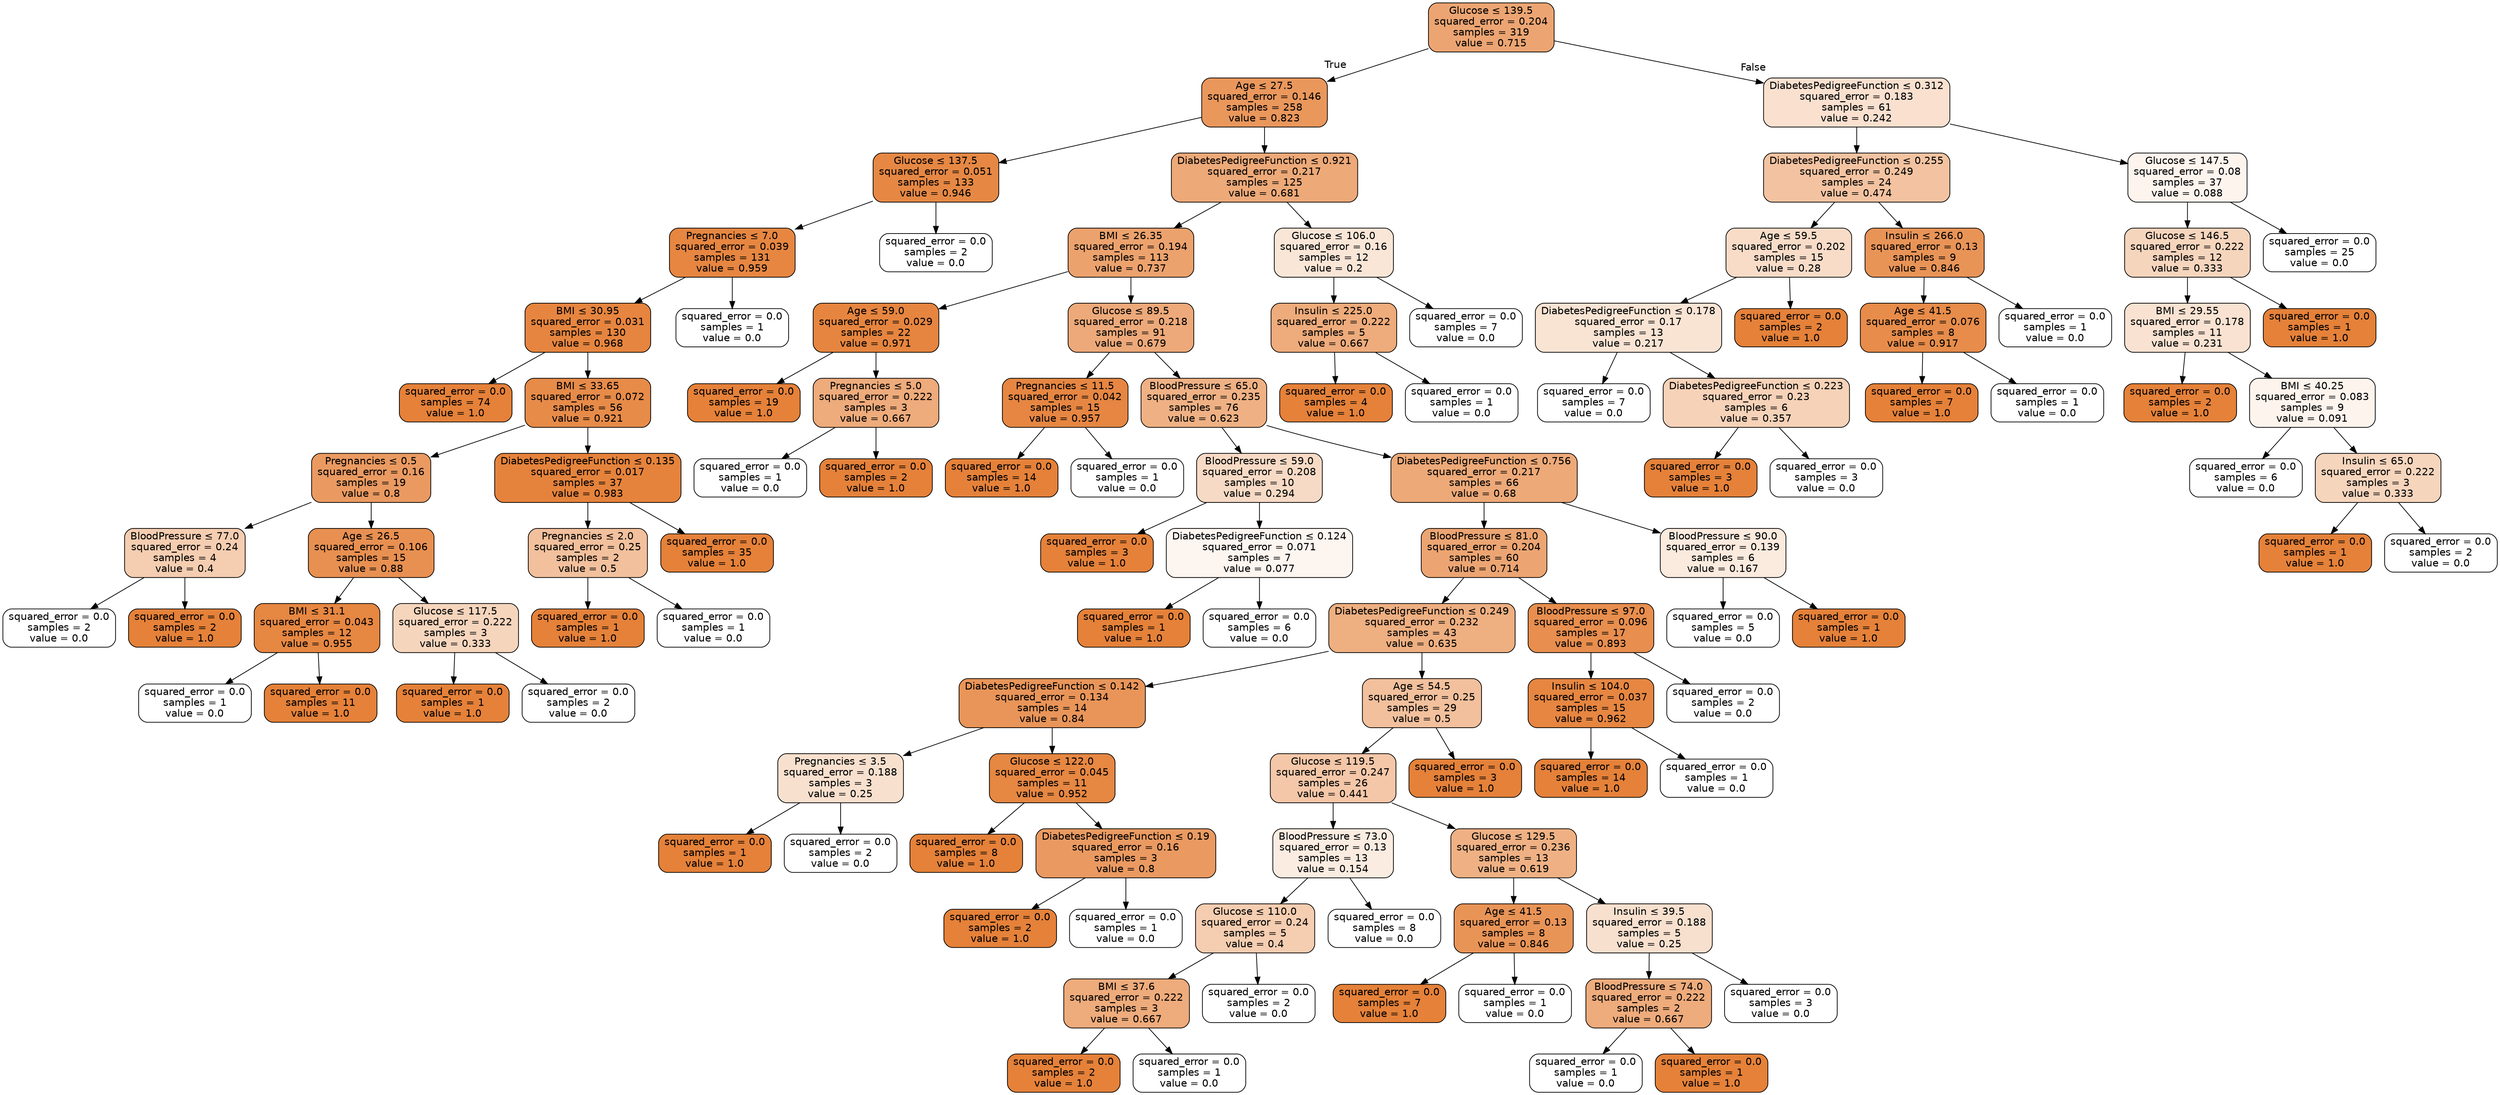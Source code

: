digraph Tree {
node [shape=box, style="filled, rounded", color="black", fontname="helvetica"] ;
edge [fontname="helvetica"] ;
0 [label=<Glucose &le; 139.5<br/>squared_error = 0.204<br/>samples = 319<br/>value = 0.715>, fillcolor="#eca572"] ;
1 [label=<Age &le; 27.5<br/>squared_error = 0.146<br/>samples = 258<br/>value = 0.823>, fillcolor="#ea975c"] ;
0 -> 1 [labeldistance=2.5, labelangle=45, headlabel="True"] ;
2 [label=<Glucose &le; 137.5<br/>squared_error = 0.051<br/>samples = 133<br/>value = 0.946>, fillcolor="#e68844"] ;
1 -> 2 ;
3 [label=<Pregnancies &le; 7.0<br/>squared_error = 0.039<br/>samples = 131<br/>value = 0.959>, fillcolor="#e68641"] ;
2 -> 3 ;
4 [label=<BMI &le; 30.95<br/>squared_error = 0.031<br/>samples = 130<br/>value = 0.968>, fillcolor="#e6853f"] ;
3 -> 4 ;
5 [label=<squared_error = 0.0<br/>samples = 74<br/>value = 1.0>, fillcolor="#e58139"] ;
4 -> 5 ;
6 [label=<BMI &le; 33.65<br/>squared_error = 0.072<br/>samples = 56<br/>value = 0.921>, fillcolor="#e78b49"] ;
4 -> 6 ;
7 [label=<Pregnancies &le; 0.5<br/>squared_error = 0.16<br/>samples = 19<br/>value = 0.8>, fillcolor="#ea9a61"] ;
6 -> 7 ;
8 [label=<BloodPressure &le; 77.0<br/>squared_error = 0.24<br/>samples = 4<br/>value = 0.4>, fillcolor="#f5cdb0"] ;
7 -> 8 ;
9 [label=<squared_error = 0.0<br/>samples = 2<br/>value = 0.0>, fillcolor="#ffffff"] ;
8 -> 9 ;
10 [label=<squared_error = 0.0<br/>samples = 2<br/>value = 1.0>, fillcolor="#e58139"] ;
8 -> 10 ;
11 [label=<Age &le; 26.5<br/>squared_error = 0.106<br/>samples = 15<br/>value = 0.88>, fillcolor="#e89051"] ;
7 -> 11 ;
12 [label=<BMI &le; 31.1<br/>squared_error = 0.043<br/>samples = 12<br/>value = 0.955>, fillcolor="#e68742"] ;
11 -> 12 ;
13 [label=<squared_error = 0.0<br/>samples = 1<br/>value = 0.0>, fillcolor="#ffffff"] ;
12 -> 13 ;
14 [label=<squared_error = 0.0<br/>samples = 11<br/>value = 1.0>, fillcolor="#e58139"] ;
12 -> 14 ;
15 [label=<Glucose &le; 117.5<br/>squared_error = 0.222<br/>samples = 3<br/>value = 0.333>, fillcolor="#f6d5bd"] ;
11 -> 15 ;
16 [label=<squared_error = 0.0<br/>samples = 1<br/>value = 1.0>, fillcolor="#e58139"] ;
15 -> 16 ;
17 [label=<squared_error = 0.0<br/>samples = 2<br/>value = 0.0>, fillcolor="#ffffff"] ;
15 -> 17 ;
18 [label=<DiabetesPedigreeFunction &le; 0.135<br/>squared_error = 0.017<br/>samples = 37<br/>value = 0.983>, fillcolor="#e5833c"] ;
6 -> 18 ;
19 [label=<Pregnancies &le; 2.0<br/>squared_error = 0.25<br/>samples = 2<br/>value = 0.5>, fillcolor="#f2c09c"] ;
18 -> 19 ;
20 [label=<squared_error = 0.0<br/>samples = 1<br/>value = 1.0>, fillcolor="#e58139"] ;
19 -> 20 ;
21 [label=<squared_error = 0.0<br/>samples = 1<br/>value = 0.0>, fillcolor="#ffffff"] ;
19 -> 21 ;
22 [label=<squared_error = 0.0<br/>samples = 35<br/>value = 1.0>, fillcolor="#e58139"] ;
18 -> 22 ;
23 [label=<squared_error = 0.0<br/>samples = 1<br/>value = 0.0>, fillcolor="#ffffff"] ;
3 -> 23 ;
24 [label=<squared_error = 0.0<br/>samples = 2<br/>value = 0.0>, fillcolor="#ffffff"] ;
2 -> 24 ;
25 [label=<DiabetesPedigreeFunction &le; 0.921<br/>squared_error = 0.217<br/>samples = 125<br/>value = 0.681>, fillcolor="#eda978"] ;
1 -> 25 ;
26 [label=<BMI &le; 26.35<br/>squared_error = 0.194<br/>samples = 113<br/>value = 0.737>, fillcolor="#eca26d"] ;
25 -> 26 ;
27 [label=<Age &le; 59.0<br/>squared_error = 0.029<br/>samples = 22<br/>value = 0.971>, fillcolor="#e6853f"] ;
26 -> 27 ;
28 [label=<squared_error = 0.0<br/>samples = 19<br/>value = 1.0>, fillcolor="#e58139"] ;
27 -> 28 ;
29 [label=<Pregnancies &le; 5.0<br/>squared_error = 0.222<br/>samples = 3<br/>value = 0.667>, fillcolor="#eeab7b"] ;
27 -> 29 ;
30 [label=<squared_error = 0.0<br/>samples = 1<br/>value = 0.0>, fillcolor="#ffffff"] ;
29 -> 30 ;
31 [label=<squared_error = 0.0<br/>samples = 2<br/>value = 1.0>, fillcolor="#e58139"] ;
29 -> 31 ;
32 [label=<Glucose &le; 89.5<br/>squared_error = 0.218<br/>samples = 91<br/>value = 0.679>, fillcolor="#eda979"] ;
26 -> 32 ;
33 [label=<Pregnancies &le; 11.5<br/>squared_error = 0.042<br/>samples = 15<br/>value = 0.957>, fillcolor="#e68642"] ;
32 -> 33 ;
34 [label=<squared_error = 0.0<br/>samples = 14<br/>value = 1.0>, fillcolor="#e58139"] ;
33 -> 34 ;
35 [label=<squared_error = 0.0<br/>samples = 1<br/>value = 0.0>, fillcolor="#ffffff"] ;
33 -> 35 ;
36 [label=<BloodPressure &le; 65.0<br/>squared_error = 0.235<br/>samples = 76<br/>value = 0.623>, fillcolor="#efb184"] ;
32 -> 36 ;
37 [label=<BloodPressure &le; 59.0<br/>squared_error = 0.208<br/>samples = 10<br/>value = 0.294>, fillcolor="#f7dac5"] ;
36 -> 37 ;
38 [label=<squared_error = 0.0<br/>samples = 3<br/>value = 1.0>, fillcolor="#e58139"] ;
37 -> 38 ;
39 [label=<DiabetesPedigreeFunction &le; 0.124<br/>squared_error = 0.071<br/>samples = 7<br/>value = 0.077>, fillcolor="#fdf5f0"] ;
37 -> 39 ;
40 [label=<squared_error = 0.0<br/>samples = 1<br/>value = 1.0>, fillcolor="#e58139"] ;
39 -> 40 ;
41 [label=<squared_error = 0.0<br/>samples = 6<br/>value = 0.0>, fillcolor="#ffffff"] ;
39 -> 41 ;
42 [label=<DiabetesPedigreeFunction &le; 0.756<br/>squared_error = 0.217<br/>samples = 66<br/>value = 0.68>, fillcolor="#eda978"] ;
36 -> 42 ;
43 [label=<BloodPressure &le; 81.0<br/>squared_error = 0.204<br/>samples = 60<br/>value = 0.714>, fillcolor="#eca572"] ;
42 -> 43 ;
44 [label=<DiabetesPedigreeFunction &le; 0.249<br/>squared_error = 0.232<br/>samples = 43<br/>value = 0.635>, fillcolor="#eeaf81"] ;
43 -> 44 ;
45 [label=<DiabetesPedigreeFunction &le; 0.142<br/>squared_error = 0.134<br/>samples = 14<br/>value = 0.84>, fillcolor="#e99559"] ;
44 -> 45 ;
46 [label=<Pregnancies &le; 3.5<br/>squared_error = 0.188<br/>samples = 3<br/>value = 0.25>, fillcolor="#f8e0ce"] ;
45 -> 46 ;
47 [label=<squared_error = 0.0<br/>samples = 1<br/>value = 1.0>, fillcolor="#e58139"] ;
46 -> 47 ;
48 [label=<squared_error = 0.0<br/>samples = 2<br/>value = 0.0>, fillcolor="#ffffff"] ;
46 -> 48 ;
49 [label=<Glucose &le; 122.0<br/>squared_error = 0.045<br/>samples = 11<br/>value = 0.952>, fillcolor="#e68742"] ;
45 -> 49 ;
50 [label=<squared_error = 0.0<br/>samples = 8<br/>value = 1.0>, fillcolor="#e58139"] ;
49 -> 50 ;
51 [label=<DiabetesPedigreeFunction &le; 0.19<br/>squared_error = 0.16<br/>samples = 3<br/>value = 0.8>, fillcolor="#ea9a61"] ;
49 -> 51 ;
52 [label=<squared_error = 0.0<br/>samples = 2<br/>value = 1.0>, fillcolor="#e58139"] ;
51 -> 52 ;
53 [label=<squared_error = 0.0<br/>samples = 1<br/>value = 0.0>, fillcolor="#ffffff"] ;
51 -> 53 ;
54 [label=<Age &le; 54.5<br/>squared_error = 0.25<br/>samples = 29<br/>value = 0.5>, fillcolor="#f2c09c"] ;
44 -> 54 ;
55 [label=<Glucose &le; 119.5<br/>squared_error = 0.247<br/>samples = 26<br/>value = 0.441>, fillcolor="#f4c7a8"] ;
54 -> 55 ;
56 [label=<BloodPressure &le; 73.0<br/>squared_error = 0.13<br/>samples = 13<br/>value = 0.154>, fillcolor="#fbece1"] ;
55 -> 56 ;
57 [label=<Glucose &le; 110.0<br/>squared_error = 0.24<br/>samples = 5<br/>value = 0.4>, fillcolor="#f5cdb0"] ;
56 -> 57 ;
58 [label=<BMI &le; 37.6<br/>squared_error = 0.222<br/>samples = 3<br/>value = 0.667>, fillcolor="#eeab7b"] ;
57 -> 58 ;
59 [label=<squared_error = 0.0<br/>samples = 2<br/>value = 1.0>, fillcolor="#e58139"] ;
58 -> 59 ;
60 [label=<squared_error = 0.0<br/>samples = 1<br/>value = 0.0>, fillcolor="#ffffff"] ;
58 -> 60 ;
61 [label=<squared_error = 0.0<br/>samples = 2<br/>value = 0.0>, fillcolor="#ffffff"] ;
57 -> 61 ;
62 [label=<squared_error = 0.0<br/>samples = 8<br/>value = 0.0>, fillcolor="#ffffff"] ;
56 -> 62 ;
63 [label=<Glucose &le; 129.5<br/>squared_error = 0.236<br/>samples = 13<br/>value = 0.619>, fillcolor="#efb184"] ;
55 -> 63 ;
64 [label=<Age &le; 41.5<br/>squared_error = 0.13<br/>samples = 8<br/>value = 0.846>, fillcolor="#e99457"] ;
63 -> 64 ;
65 [label=<squared_error = 0.0<br/>samples = 7<br/>value = 1.0>, fillcolor="#e58139"] ;
64 -> 65 ;
66 [label=<squared_error = 0.0<br/>samples = 1<br/>value = 0.0>, fillcolor="#ffffff"] ;
64 -> 66 ;
67 [label=<Insulin &le; 39.5<br/>squared_error = 0.188<br/>samples = 5<br/>value = 0.25>, fillcolor="#f8e0ce"] ;
63 -> 67 ;
68 [label=<BloodPressure &le; 74.0<br/>squared_error = 0.222<br/>samples = 2<br/>value = 0.667>, fillcolor="#eeab7b"] ;
67 -> 68 ;
69 [label=<squared_error = 0.0<br/>samples = 1<br/>value = 0.0>, fillcolor="#ffffff"] ;
68 -> 69 ;
70 [label=<squared_error = 0.0<br/>samples = 1<br/>value = 1.0>, fillcolor="#e58139"] ;
68 -> 70 ;
71 [label=<squared_error = 0.0<br/>samples = 3<br/>value = 0.0>, fillcolor="#ffffff"] ;
67 -> 71 ;
72 [label=<squared_error = 0.0<br/>samples = 3<br/>value = 1.0>, fillcolor="#e58139"] ;
54 -> 72 ;
73 [label=<BloodPressure &le; 97.0<br/>squared_error = 0.096<br/>samples = 17<br/>value = 0.893>, fillcolor="#e88e4e"] ;
43 -> 73 ;
74 [label=<Insulin &le; 104.0<br/>squared_error = 0.037<br/>samples = 15<br/>value = 0.962>, fillcolor="#e68641"] ;
73 -> 74 ;
75 [label=<squared_error = 0.0<br/>samples = 14<br/>value = 1.0>, fillcolor="#e58139"] ;
74 -> 75 ;
76 [label=<squared_error = 0.0<br/>samples = 1<br/>value = 0.0>, fillcolor="#ffffff"] ;
74 -> 76 ;
77 [label=<squared_error = 0.0<br/>samples = 2<br/>value = 0.0>, fillcolor="#ffffff"] ;
73 -> 77 ;
78 [label=<BloodPressure &le; 90.0<br/>squared_error = 0.139<br/>samples = 6<br/>value = 0.167>, fillcolor="#fbeade"] ;
42 -> 78 ;
79 [label=<squared_error = 0.0<br/>samples = 5<br/>value = 0.0>, fillcolor="#ffffff"] ;
78 -> 79 ;
80 [label=<squared_error = 0.0<br/>samples = 1<br/>value = 1.0>, fillcolor="#e58139"] ;
78 -> 80 ;
81 [label=<Glucose &le; 106.0<br/>squared_error = 0.16<br/>samples = 12<br/>value = 0.2>, fillcolor="#fae6d7"] ;
25 -> 81 ;
82 [label=<Insulin &le; 225.0<br/>squared_error = 0.222<br/>samples = 5<br/>value = 0.667>, fillcolor="#eeab7b"] ;
81 -> 82 ;
83 [label=<squared_error = 0.0<br/>samples = 4<br/>value = 1.0>, fillcolor="#e58139"] ;
82 -> 83 ;
84 [label=<squared_error = 0.0<br/>samples = 1<br/>value = 0.0>, fillcolor="#ffffff"] ;
82 -> 84 ;
85 [label=<squared_error = 0.0<br/>samples = 7<br/>value = 0.0>, fillcolor="#ffffff"] ;
81 -> 85 ;
86 [label=<DiabetesPedigreeFunction &le; 0.312<br/>squared_error = 0.183<br/>samples = 61<br/>value = 0.242>, fillcolor="#f9e0cf"] ;
0 -> 86 [labeldistance=2.5, labelangle=-45, headlabel="False"] ;
87 [label=<DiabetesPedigreeFunction &le; 0.255<br/>squared_error = 0.249<br/>samples = 24<br/>value = 0.474>, fillcolor="#f3c3a1"] ;
86 -> 87 ;
88 [label=<Age &le; 59.5<br/>squared_error = 0.202<br/>samples = 15<br/>value = 0.28>, fillcolor="#f8dcc8"] ;
87 -> 88 ;
89 [label=<DiabetesPedigreeFunction &le; 0.178<br/>squared_error = 0.17<br/>samples = 13<br/>value = 0.217>, fillcolor="#f9e4d4"] ;
88 -> 89 ;
90 [label=<squared_error = 0.0<br/>samples = 7<br/>value = 0.0>, fillcolor="#ffffff"] ;
89 -> 90 ;
91 [label=<DiabetesPedigreeFunction &le; 0.223<br/>squared_error = 0.23<br/>samples = 6<br/>value = 0.357>, fillcolor="#f6d2b8"] ;
89 -> 91 ;
92 [label=<squared_error = 0.0<br/>samples = 3<br/>value = 1.0>, fillcolor="#e58139"] ;
91 -> 92 ;
93 [label=<squared_error = 0.0<br/>samples = 3<br/>value = 0.0>, fillcolor="#ffffff"] ;
91 -> 93 ;
94 [label=<squared_error = 0.0<br/>samples = 2<br/>value = 1.0>, fillcolor="#e58139"] ;
88 -> 94 ;
95 [label=<Insulin &le; 266.0<br/>squared_error = 0.13<br/>samples = 9<br/>value = 0.846>, fillcolor="#e99457"] ;
87 -> 95 ;
96 [label=<Age &le; 41.5<br/>squared_error = 0.076<br/>samples = 8<br/>value = 0.917>, fillcolor="#e78c4a"] ;
95 -> 96 ;
97 [label=<squared_error = 0.0<br/>samples = 7<br/>value = 1.0>, fillcolor="#e58139"] ;
96 -> 97 ;
98 [label=<squared_error = 0.0<br/>samples = 1<br/>value = 0.0>, fillcolor="#ffffff"] ;
96 -> 98 ;
99 [label=<squared_error = 0.0<br/>samples = 1<br/>value = 0.0>, fillcolor="#ffffff"] ;
95 -> 99 ;
100 [label=<Glucose &le; 147.5<br/>squared_error = 0.08<br/>samples = 37<br/>value = 0.088>, fillcolor="#fdf4ee"] ;
86 -> 100 ;
101 [label=<Glucose &le; 146.5<br/>squared_error = 0.222<br/>samples = 12<br/>value = 0.333>, fillcolor="#f6d5bd"] ;
100 -> 101 ;
102 [label=<BMI &le; 29.55<br/>squared_error = 0.178<br/>samples = 11<br/>value = 0.231>, fillcolor="#f9e2d1"] ;
101 -> 102 ;
103 [label=<squared_error = 0.0<br/>samples = 2<br/>value = 1.0>, fillcolor="#e58139"] ;
102 -> 103 ;
104 [label=<BMI &le; 40.25<br/>squared_error = 0.083<br/>samples = 9<br/>value = 0.091>, fillcolor="#fdf4ed"] ;
102 -> 104 ;
105 [label=<squared_error = 0.0<br/>samples = 6<br/>value = 0.0>, fillcolor="#ffffff"] ;
104 -> 105 ;
106 [label=<Insulin &le; 65.0<br/>squared_error = 0.222<br/>samples = 3<br/>value = 0.333>, fillcolor="#f6d5bd"] ;
104 -> 106 ;
107 [label=<squared_error = 0.0<br/>samples = 1<br/>value = 1.0>, fillcolor="#e58139"] ;
106 -> 107 ;
108 [label=<squared_error = 0.0<br/>samples = 2<br/>value = 0.0>, fillcolor="#ffffff"] ;
106 -> 108 ;
109 [label=<squared_error = 0.0<br/>samples = 1<br/>value = 1.0>, fillcolor="#e58139"] ;
101 -> 109 ;
110 [label=<squared_error = 0.0<br/>samples = 25<br/>value = 0.0>, fillcolor="#ffffff"] ;
100 -> 110 ;
}